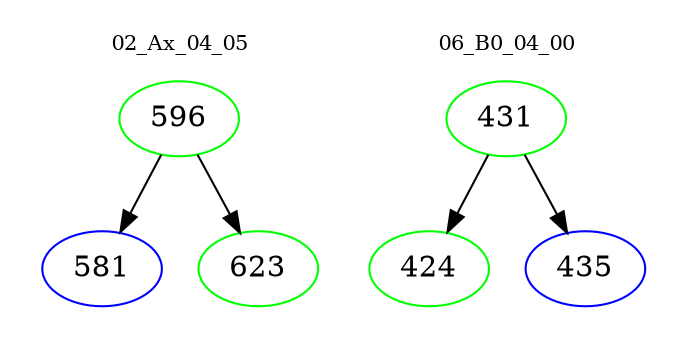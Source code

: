 digraph{
subgraph cluster_0 {
color = white
label = "02_Ax_04_05";
fontsize=10;
T0_596 [label="596", color="green"]
T0_596 -> T0_581 [color="black"]
T0_581 [label="581", color="blue"]
T0_596 -> T0_623 [color="black"]
T0_623 [label="623", color="green"]
}
subgraph cluster_1 {
color = white
label = "06_B0_04_00";
fontsize=10;
T1_431 [label="431", color="green"]
T1_431 -> T1_424 [color="black"]
T1_424 [label="424", color="green"]
T1_431 -> T1_435 [color="black"]
T1_435 [label="435", color="blue"]
}
}
